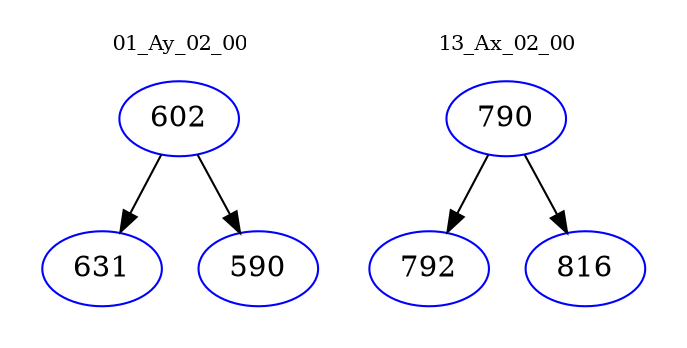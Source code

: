 digraph{
subgraph cluster_0 {
color = white
label = "01_Ay_02_00";
fontsize=10;
T0_602 [label="602", color="blue"]
T0_602 -> T0_631 [color="black"]
T0_631 [label="631", color="blue"]
T0_602 -> T0_590 [color="black"]
T0_590 [label="590", color="blue"]
}
subgraph cluster_1 {
color = white
label = "13_Ax_02_00";
fontsize=10;
T1_790 [label="790", color="blue"]
T1_790 -> T1_792 [color="black"]
T1_792 [label="792", color="blue"]
T1_790 -> T1_816 [color="black"]
T1_816 [label="816", color="blue"]
}
}
